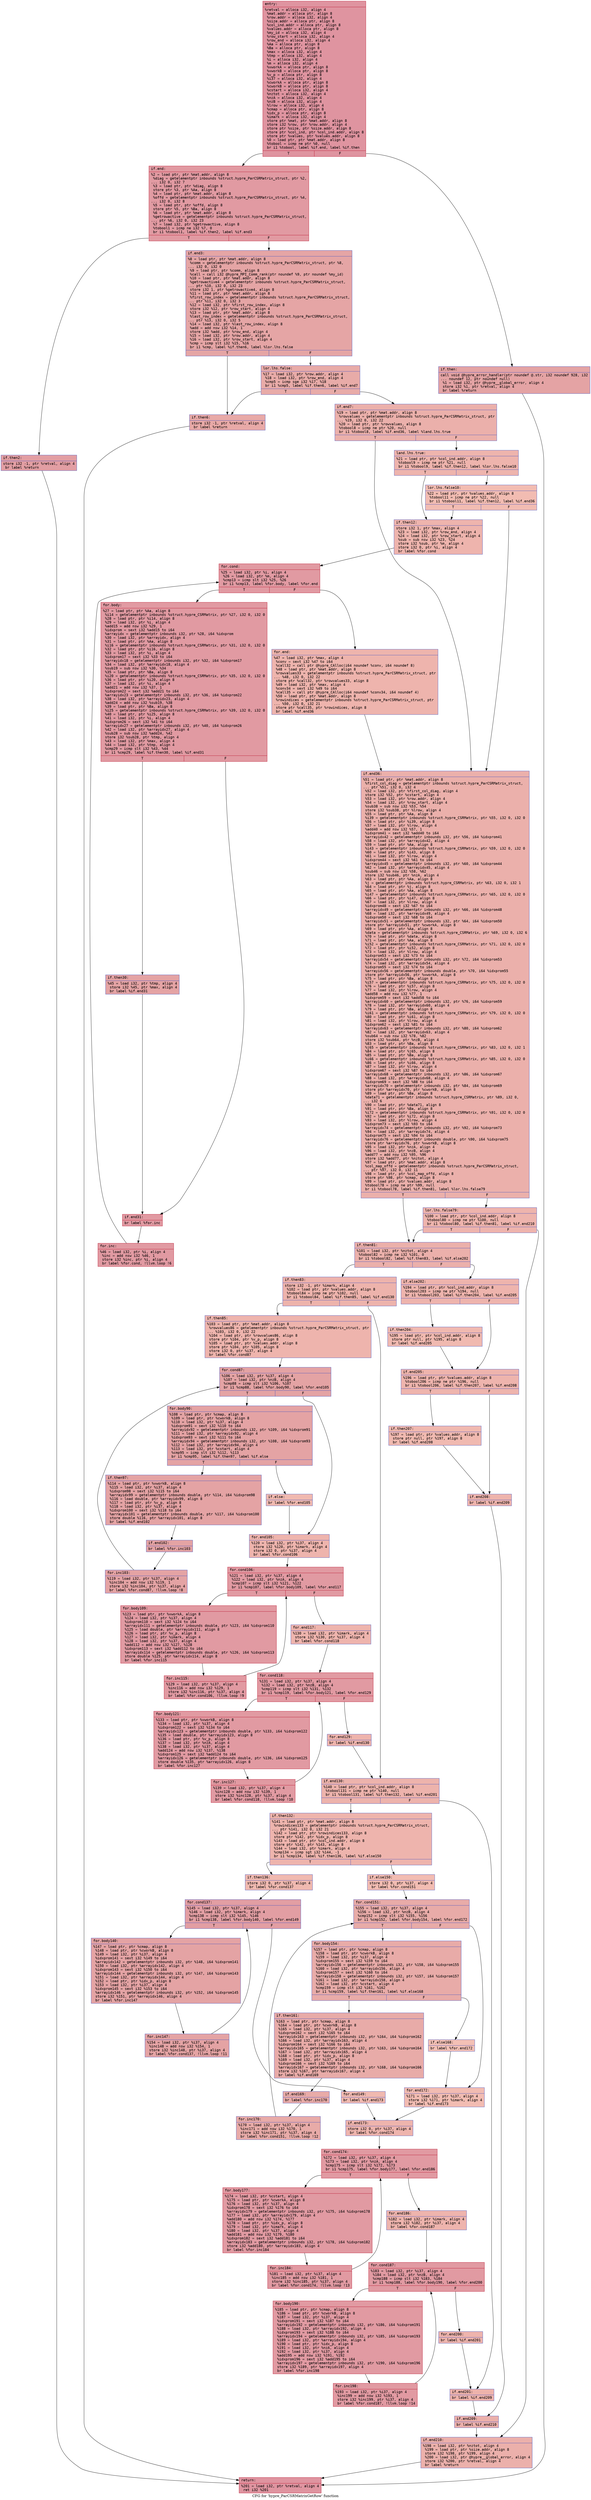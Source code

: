 digraph "CFG for 'hypre_ParCSRMatrixGetRow' function" {
	label="CFG for 'hypre_ParCSRMatrixGetRow' function";

	Node0x55b0c81743b0 [shape=record,color="#b70d28ff", style=filled, fillcolor="#b70d2870" fontname="Courier",label="{entry:\l|  %retval = alloca i32, align 4\l  %mat.addr = alloca ptr, align 8\l  %row.addr = alloca i32, align 4\l  %size.addr = alloca ptr, align 8\l  %col_ind.addr = alloca ptr, align 8\l  %values.addr = alloca ptr, align 8\l  %my_id = alloca i32, align 4\l  %row_start = alloca i32, align 4\l  %row_end = alloca i32, align 4\l  %Aa = alloca ptr, align 8\l  %Ba = alloca ptr, align 8\l  %max = alloca i32, align 4\l  %tmp = alloca i32, align 4\l  %i = alloca i32, align 4\l  %m = alloca i32, align 4\l  %vworkA = alloca ptr, align 8\l  %vworkB = alloca ptr, align 8\l  %v_p = alloca ptr, align 8\l  %i37 = alloca i32, align 4\l  %cworkA = alloca ptr, align 8\l  %cworkB = alloca ptr, align 8\l  %cstart = alloca i32, align 4\l  %nztot = alloca i32, align 4\l  %nzA = alloca i32, align 4\l  %nzB = alloca i32, align 4\l  %lrow = alloca i32, align 4\l  %cmap = alloca ptr, align 8\l  %idx_p = alloca ptr, align 8\l  %imark = alloca i32, align 4\l  store ptr %mat, ptr %mat.addr, align 8\l  store i32 %row, ptr %row.addr, align 4\l  store ptr %size, ptr %size.addr, align 8\l  store ptr %col_ind, ptr %col_ind.addr, align 8\l  store ptr %values, ptr %values.addr, align 8\l  %0 = load ptr, ptr %mat.addr, align 8\l  %tobool = icmp ne ptr %0, null\l  br i1 %tobool, label %if.end, label %if.then\l|{<s0>T|<s1>F}}"];
	Node0x55b0c81743b0:s0 -> Node0x55b0c8176110[tooltip="entry -> if.end\nProbability 62.50%" ];
	Node0x55b0c81743b0:s1 -> Node0x55b0c8176180[tooltip="entry -> if.then\nProbability 37.50%" ];
	Node0x55b0c8176180 [shape=record,color="#3d50c3ff", style=filled, fillcolor="#c32e3170" fontname="Courier",label="{if.then:\l|  call void @hypre_error_handler(ptr noundef @.str, i32 noundef 928, i32\l... noundef 12, ptr noundef null)\l  %1 = load i32, ptr @hypre__global_error, align 4\l  store i32 %1, ptr %retval, align 4\l  br label %return\l}"];
	Node0x55b0c8176180 -> Node0x55b0c81765e0[tooltip="if.then -> return\nProbability 100.00%" ];
	Node0x55b0c8176110 [shape=record,color="#b70d28ff", style=filled, fillcolor="#bb1b2c70" fontname="Courier",label="{if.end:\l|  %2 = load ptr, ptr %mat.addr, align 8\l  %diag = getelementptr inbounds %struct.hypre_ParCSRMatrix_struct, ptr %2,\l... i32 0, i32 7\l  %3 = load ptr, ptr %diag, align 8\l  store ptr %3, ptr %Aa, align 8\l  %4 = load ptr, ptr %mat.addr, align 8\l  %offd = getelementptr inbounds %struct.hypre_ParCSRMatrix_struct, ptr %4,\l... i32 0, i32 8\l  %5 = load ptr, ptr %offd, align 8\l  store ptr %5, ptr %Ba, align 8\l  %6 = load ptr, ptr %mat.addr, align 8\l  %getrowactive = getelementptr inbounds %struct.hypre_ParCSRMatrix_struct,\l... ptr %6, i32 0, i32 23\l  %7 = load i32, ptr %getrowactive, align 8\l  %tobool1 = icmp ne i32 %7, 0\l  br i1 %tobool1, label %if.then2, label %if.end3\l|{<s0>T|<s1>F}}"];
	Node0x55b0c8176110:s0 -> Node0x55b0c8176df0[tooltip="if.end -> if.then2\nProbability 62.50%" ];
	Node0x55b0c8176110:s1 -> Node0x55b0c8176e40[tooltip="if.end -> if.end3\nProbability 37.50%" ];
	Node0x55b0c8176df0 [shape=record,color="#3d50c3ff", style=filled, fillcolor="#be242e70" fontname="Courier",label="{if.then2:\l|  store i32 -1, ptr %retval, align 4\l  br label %return\l}"];
	Node0x55b0c8176df0 -> Node0x55b0c81765e0[tooltip="if.then2 -> return\nProbability 100.00%" ];
	Node0x55b0c8176e40 [shape=record,color="#3d50c3ff", style=filled, fillcolor="#c5333470" fontname="Courier",label="{if.end3:\l|  %8 = load ptr, ptr %mat.addr, align 8\l  %comm = getelementptr inbounds %struct.hypre_ParCSRMatrix_struct, ptr %8,\l... i32 0, i32 0\l  %9 = load ptr, ptr %comm, align 8\l  %call = call i32 @hypre_MPI_Comm_rank(ptr noundef %9, ptr noundef %my_id)\l  %10 = load ptr, ptr %mat.addr, align 8\l  %getrowactive4 = getelementptr inbounds %struct.hypre_ParCSRMatrix_struct,\l... ptr %10, i32 0, i32 23\l  store i32 1, ptr %getrowactive4, align 8\l  %11 = load ptr, ptr %mat.addr, align 8\l  %first_row_index = getelementptr inbounds %struct.hypre_ParCSRMatrix_struct,\l... ptr %11, i32 0, i32 3\l  %12 = load i32, ptr %first_row_index, align 8\l  store i32 %12, ptr %row_start, align 4\l  %13 = load ptr, ptr %mat.addr, align 8\l  %last_row_index = getelementptr inbounds %struct.hypre_ParCSRMatrix_struct,\l... ptr %13, i32 0, i32 5\l  %14 = load i32, ptr %last_row_index, align 8\l  %add = add nsw i32 %14, 1\l  store i32 %add, ptr %row_end, align 4\l  %15 = load i32, ptr %row.addr, align 4\l  %16 = load i32, ptr %row_start, align 4\l  %cmp = icmp slt i32 %15, %16\l  br i1 %cmp, label %if.then6, label %lor.lhs.false\l|{<s0>T|<s1>F}}"];
	Node0x55b0c8176e40:s0 -> Node0x55b0c8178020[tooltip="if.end3 -> if.then6\nProbability 50.00%" ];
	Node0x55b0c8176e40:s1 -> Node0x55b0c81780a0[tooltip="if.end3 -> lor.lhs.false\nProbability 50.00%" ];
	Node0x55b0c81780a0 [shape=record,color="#3d50c3ff", style=filled, fillcolor="#cc403a70" fontname="Courier",label="{lor.lhs.false:\l|  %17 = load i32, ptr %row.addr, align 4\l  %18 = load i32, ptr %row_end, align 4\l  %cmp5 = icmp sge i32 %17, %18\l  br i1 %cmp5, label %if.then6, label %if.end7\l|{<s0>T|<s1>F}}"];
	Node0x55b0c81780a0:s0 -> Node0x55b0c8178020[tooltip="lor.lhs.false -> if.then6\nProbability 50.00%" ];
	Node0x55b0c81780a0:s1 -> Node0x55b0c8178380[tooltip="lor.lhs.false -> if.end7\nProbability 50.00%" ];
	Node0x55b0c8178020 [shape=record,color="#3d50c3ff", style=filled, fillcolor="#ca3b3770" fontname="Courier",label="{if.then6:\l|  store i32 -1, ptr %retval, align 4\l  br label %return\l}"];
	Node0x55b0c8178020 -> Node0x55b0c81765e0[tooltip="if.then6 -> return\nProbability 100.00%" ];
	Node0x55b0c8178380 [shape=record,color="#3d50c3ff", style=filled, fillcolor="#d24b4070" fontname="Courier",label="{if.end7:\l|  %19 = load ptr, ptr %mat.addr, align 8\l  %rowvalues = getelementptr inbounds %struct.hypre_ParCSRMatrix_struct, ptr\l... %19, i32 0, i32 22\l  %20 = load ptr, ptr %rowvalues, align 8\l  %tobool8 = icmp ne ptr %20, null\l  br i1 %tobool8, label %if.end36, label %land.lhs.true\l|{<s0>T|<s1>F}}"];
	Node0x55b0c8178380:s0 -> Node0x55b0c8178850[tooltip="if.end7 -> if.end36\nProbability 62.50%" ];
	Node0x55b0c8178380:s1 -> Node0x55b0c81788d0[tooltip="if.end7 -> land.lhs.true\nProbability 37.50%" ];
	Node0x55b0c81788d0 [shape=record,color="#3d50c3ff", style=filled, fillcolor="#d8564670" fontname="Courier",label="{land.lhs.true:\l|  %21 = load ptr, ptr %col_ind.addr, align 8\l  %tobool9 = icmp ne ptr %21, null\l  br i1 %tobool9, label %if.then12, label %lor.lhs.false10\l|{<s0>T|<s1>F}}"];
	Node0x55b0c81788d0:s0 -> Node0x55b0c8178b30[tooltip="land.lhs.true -> if.then12\nProbability 62.50%" ];
	Node0x55b0c81788d0:s1 -> Node0x55b0c8178bb0[tooltip="land.lhs.true -> lor.lhs.false10\nProbability 37.50%" ];
	Node0x55b0c8178bb0 [shape=record,color="#3d50c3ff", style=filled, fillcolor="#e1675170" fontname="Courier",label="{lor.lhs.false10:\l|  %22 = load ptr, ptr %values.addr, align 8\l  %tobool11 = icmp ne ptr %22, null\l  br i1 %tobool11, label %if.then12, label %if.end36\l|{<s0>T|<s1>F}}"];
	Node0x55b0c8178bb0:s0 -> Node0x55b0c8178b30[tooltip="lor.lhs.false10 -> if.then12\nProbability 62.50%" ];
	Node0x55b0c8178bb0:s1 -> Node0x55b0c8178850[tooltip="lor.lhs.false10 -> if.end36\nProbability 37.50%" ];
	Node0x55b0c8178b30 [shape=record,color="#3d50c3ff", style=filled, fillcolor="#d8564670" fontname="Courier",label="{if.then12:\l|  store i32 1, ptr %max, align 4\l  %23 = load i32, ptr %row_end, align 4\l  %24 = load i32, ptr %row_start, align 4\l  %sub = sub nsw i32 %23, %24\l  store i32 %sub, ptr %m, align 4\l  store i32 0, ptr %i, align 4\l  br label %for.cond\l}"];
	Node0x55b0c8178b30 -> Node0x55b0c8179260[tooltip="if.then12 -> for.cond\nProbability 100.00%" ];
	Node0x55b0c8179260 [shape=record,color="#b70d28ff", style=filled, fillcolor="#bb1b2c70" fontname="Courier",label="{for.cond:\l|  %25 = load i32, ptr %i, align 4\l  %26 = load i32, ptr %m, align 4\l  %cmp13 = icmp slt i32 %25, %26\l  br i1 %cmp13, label %for.body, label %for.end\l|{<s0>T|<s1>F}}"];
	Node0x55b0c8179260:s0 -> Node0x55b0c8179500[tooltip="for.cond -> for.body\nProbability 96.88%" ];
	Node0x55b0c8179260:s1 -> Node0x55b0c8179580[tooltip="for.cond -> for.end\nProbability 3.12%" ];
	Node0x55b0c8179500 [shape=record,color="#b70d28ff", style=filled, fillcolor="#bb1b2c70" fontname="Courier",label="{for.body:\l|  %27 = load ptr, ptr %Aa, align 8\l  %i14 = getelementptr inbounds %struct.hypre_CSRMatrix, ptr %27, i32 0, i32 0\l  %28 = load ptr, ptr %i14, align 8\l  %29 = load i32, ptr %i, align 4\l  %add15 = add nsw i32 %29, 1\l  %idxprom = sext i32 %add15 to i64\l  %arrayidx = getelementptr inbounds i32, ptr %28, i64 %idxprom\l  %30 = load i32, ptr %arrayidx, align 4\l  %31 = load ptr, ptr %Aa, align 8\l  %i16 = getelementptr inbounds %struct.hypre_CSRMatrix, ptr %31, i32 0, i32 0\l  %32 = load ptr, ptr %i16, align 8\l  %33 = load i32, ptr %i, align 4\l  %idxprom17 = sext i32 %33 to i64\l  %arrayidx18 = getelementptr inbounds i32, ptr %32, i64 %idxprom17\l  %34 = load i32, ptr %arrayidx18, align 4\l  %sub19 = sub nsw i32 %30, %34\l  %35 = load ptr, ptr %Ba, align 8\l  %i20 = getelementptr inbounds %struct.hypre_CSRMatrix, ptr %35, i32 0, i32 0\l  %36 = load ptr, ptr %i20, align 8\l  %37 = load i32, ptr %i, align 4\l  %add21 = add nsw i32 %37, 1\l  %idxprom22 = sext i32 %add21 to i64\l  %arrayidx23 = getelementptr inbounds i32, ptr %36, i64 %idxprom22\l  %38 = load i32, ptr %arrayidx23, align 4\l  %add24 = add nsw i32 %sub19, %38\l  %39 = load ptr, ptr %Ba, align 8\l  %i25 = getelementptr inbounds %struct.hypre_CSRMatrix, ptr %39, i32 0, i32 0\l  %40 = load ptr, ptr %i25, align 8\l  %41 = load i32, ptr %i, align 4\l  %idxprom26 = sext i32 %41 to i64\l  %arrayidx27 = getelementptr inbounds i32, ptr %40, i64 %idxprom26\l  %42 = load i32, ptr %arrayidx27, align 4\l  %sub28 = sub nsw i32 %add24, %42\l  store i32 %sub28, ptr %tmp, align 4\l  %43 = load i32, ptr %max, align 4\l  %44 = load i32, ptr %tmp, align 4\l  %cmp29 = icmp slt i32 %43, %44\l  br i1 %cmp29, label %if.then30, label %if.end31\l|{<s0>T|<s1>F}}"];
	Node0x55b0c8179500:s0 -> Node0x55b0c817ad90[tooltip="for.body -> if.then30\nProbability 50.00%" ];
	Node0x55b0c8179500:s1 -> Node0x55b0c817ae10[tooltip="for.body -> if.end31\nProbability 50.00%" ];
	Node0x55b0c817ad90 [shape=record,color="#3d50c3ff", style=filled, fillcolor="#c32e3170" fontname="Courier",label="{if.then30:\l|  %45 = load i32, ptr %tmp, align 4\l  store i32 %45, ptr %max, align 4\l  br label %if.end31\l}"];
	Node0x55b0c817ad90 -> Node0x55b0c817ae10[tooltip="if.then30 -> if.end31\nProbability 100.00%" ];
	Node0x55b0c817ae10 [shape=record,color="#b70d28ff", style=filled, fillcolor="#bb1b2c70" fontname="Courier",label="{if.end31:\l|  br label %for.inc\l}"];
	Node0x55b0c817ae10 -> Node0x55b0c817b0d0[tooltip="if.end31 -> for.inc\nProbability 100.00%" ];
	Node0x55b0c817b0d0 [shape=record,color="#b70d28ff", style=filled, fillcolor="#bb1b2c70" fontname="Courier",label="{for.inc:\l|  %46 = load i32, ptr %i, align 4\l  %inc = add nsw i32 %46, 1\l  store i32 %inc, ptr %i, align 4\l  br label %for.cond, !llvm.loop !6\l}"];
	Node0x55b0c817b0d0 -> Node0x55b0c8179260[tooltip="for.inc -> for.cond\nProbability 100.00%" ];
	Node0x55b0c8179580 [shape=record,color="#3d50c3ff", style=filled, fillcolor="#d8564670" fontname="Courier",label="{for.end:\l|  %47 = load i32, ptr %max, align 4\l  %conv = sext i32 %47 to i64\l  %call32 = call ptr @hypre_CAlloc(i64 noundef %conv, i64 noundef 8)\l  %48 = load ptr, ptr %mat.addr, align 8\l  %rowvalues33 = getelementptr inbounds %struct.hypre_ParCSRMatrix_struct, ptr\l... %48, i32 0, i32 22\l  store ptr %call32, ptr %rowvalues33, align 8\l  %49 = load i32, ptr %max, align 4\l  %conv34 = sext i32 %49 to i64\l  %call35 = call ptr @hypre_CAlloc(i64 noundef %conv34, i64 noundef 4)\l  %50 = load ptr, ptr %mat.addr, align 8\l  %rowindices = getelementptr inbounds %struct.hypre_ParCSRMatrix_struct, ptr\l... %50, i32 0, i32 21\l  store ptr %call35, ptr %rowindices, align 8\l  br label %if.end36\l}"];
	Node0x55b0c8179580 -> Node0x55b0c8178850[tooltip="for.end -> if.end36\nProbability 100.00%" ];
	Node0x55b0c8178850 [shape=record,color="#3d50c3ff", style=filled, fillcolor="#d24b4070" fontname="Courier",label="{if.end36:\l|  %51 = load ptr, ptr %mat.addr, align 8\l  %first_col_diag = getelementptr inbounds %struct.hypre_ParCSRMatrix_struct,\l... ptr %51, i32 0, i32 4\l  %52 = load i32, ptr %first_col_diag, align 4\l  store i32 %52, ptr %cstart, align 4\l  %53 = load i32, ptr %row.addr, align 4\l  %54 = load i32, ptr %row_start, align 4\l  %sub38 = sub nsw i32 %53, %54\l  store i32 %sub38, ptr %lrow, align 4\l  %55 = load ptr, ptr %Aa, align 8\l  %i39 = getelementptr inbounds %struct.hypre_CSRMatrix, ptr %55, i32 0, i32 0\l  %56 = load ptr, ptr %i39, align 8\l  %57 = load i32, ptr %lrow, align 4\l  %add40 = add nsw i32 %57, 1\l  %idxprom41 = sext i32 %add40 to i64\l  %arrayidx42 = getelementptr inbounds i32, ptr %56, i64 %idxprom41\l  %58 = load i32, ptr %arrayidx42, align 4\l  %59 = load ptr, ptr %Aa, align 8\l  %i43 = getelementptr inbounds %struct.hypre_CSRMatrix, ptr %59, i32 0, i32 0\l  %60 = load ptr, ptr %i43, align 8\l  %61 = load i32, ptr %lrow, align 4\l  %idxprom44 = sext i32 %61 to i64\l  %arrayidx45 = getelementptr inbounds i32, ptr %60, i64 %idxprom44\l  %62 = load i32, ptr %arrayidx45, align 4\l  %sub46 = sub nsw i32 %58, %62\l  store i32 %sub46, ptr %nzA, align 4\l  %63 = load ptr, ptr %Aa, align 8\l  %j = getelementptr inbounds %struct.hypre_CSRMatrix, ptr %63, i32 0, i32 1\l  %64 = load ptr, ptr %j, align 8\l  %65 = load ptr, ptr %Aa, align 8\l  %i47 = getelementptr inbounds %struct.hypre_CSRMatrix, ptr %65, i32 0, i32 0\l  %66 = load ptr, ptr %i47, align 8\l  %67 = load i32, ptr %lrow, align 4\l  %idxprom48 = sext i32 %67 to i64\l  %arrayidx49 = getelementptr inbounds i32, ptr %66, i64 %idxprom48\l  %68 = load i32, ptr %arrayidx49, align 4\l  %idxprom50 = sext i32 %68 to i64\l  %arrayidx51 = getelementptr inbounds i32, ptr %64, i64 %idxprom50\l  store ptr %arrayidx51, ptr %cworkA, align 8\l  %69 = load ptr, ptr %Aa, align 8\l  %data = getelementptr inbounds %struct.hypre_CSRMatrix, ptr %69, i32 0, i32 6\l  %70 = load ptr, ptr %data, align 8\l  %71 = load ptr, ptr %Aa, align 8\l  %i52 = getelementptr inbounds %struct.hypre_CSRMatrix, ptr %71, i32 0, i32 0\l  %72 = load ptr, ptr %i52, align 8\l  %73 = load i32, ptr %lrow, align 4\l  %idxprom53 = sext i32 %73 to i64\l  %arrayidx54 = getelementptr inbounds i32, ptr %72, i64 %idxprom53\l  %74 = load i32, ptr %arrayidx54, align 4\l  %idxprom55 = sext i32 %74 to i64\l  %arrayidx56 = getelementptr inbounds double, ptr %70, i64 %idxprom55\l  store ptr %arrayidx56, ptr %vworkA, align 8\l  %75 = load ptr, ptr %Ba, align 8\l  %i57 = getelementptr inbounds %struct.hypre_CSRMatrix, ptr %75, i32 0, i32 0\l  %76 = load ptr, ptr %i57, align 8\l  %77 = load i32, ptr %lrow, align 4\l  %add58 = add nsw i32 %77, 1\l  %idxprom59 = sext i32 %add58 to i64\l  %arrayidx60 = getelementptr inbounds i32, ptr %76, i64 %idxprom59\l  %78 = load i32, ptr %arrayidx60, align 4\l  %79 = load ptr, ptr %Ba, align 8\l  %i61 = getelementptr inbounds %struct.hypre_CSRMatrix, ptr %79, i32 0, i32 0\l  %80 = load ptr, ptr %i61, align 8\l  %81 = load i32, ptr %lrow, align 4\l  %idxprom62 = sext i32 %81 to i64\l  %arrayidx63 = getelementptr inbounds i32, ptr %80, i64 %idxprom62\l  %82 = load i32, ptr %arrayidx63, align 4\l  %sub64 = sub nsw i32 %78, %82\l  store i32 %sub64, ptr %nzB, align 4\l  %83 = load ptr, ptr %Ba, align 8\l  %j65 = getelementptr inbounds %struct.hypre_CSRMatrix, ptr %83, i32 0, i32 1\l  %84 = load ptr, ptr %j65, align 8\l  %85 = load ptr, ptr %Ba, align 8\l  %i66 = getelementptr inbounds %struct.hypre_CSRMatrix, ptr %85, i32 0, i32 0\l  %86 = load ptr, ptr %i66, align 8\l  %87 = load i32, ptr %lrow, align 4\l  %idxprom67 = sext i32 %87 to i64\l  %arrayidx68 = getelementptr inbounds i32, ptr %86, i64 %idxprom67\l  %88 = load i32, ptr %arrayidx68, align 4\l  %idxprom69 = sext i32 %88 to i64\l  %arrayidx70 = getelementptr inbounds i32, ptr %84, i64 %idxprom69\l  store ptr %arrayidx70, ptr %cworkB, align 8\l  %89 = load ptr, ptr %Ba, align 8\l  %data71 = getelementptr inbounds %struct.hypre_CSRMatrix, ptr %89, i32 0,\l... i32 6\l  %90 = load ptr, ptr %data71, align 8\l  %91 = load ptr, ptr %Ba, align 8\l  %i72 = getelementptr inbounds %struct.hypre_CSRMatrix, ptr %91, i32 0, i32 0\l  %92 = load ptr, ptr %i72, align 8\l  %93 = load i32, ptr %lrow, align 4\l  %idxprom73 = sext i32 %93 to i64\l  %arrayidx74 = getelementptr inbounds i32, ptr %92, i64 %idxprom73\l  %94 = load i32, ptr %arrayidx74, align 4\l  %idxprom75 = sext i32 %94 to i64\l  %arrayidx76 = getelementptr inbounds double, ptr %90, i64 %idxprom75\l  store ptr %arrayidx76, ptr %vworkB, align 8\l  %95 = load i32, ptr %nzA, align 4\l  %96 = load i32, ptr %nzB, align 4\l  %add77 = add nsw i32 %95, %96\l  store i32 %add77, ptr %nztot, align 4\l  %97 = load ptr, ptr %mat.addr, align 8\l  %col_map_offd = getelementptr inbounds %struct.hypre_ParCSRMatrix_struct,\l... ptr %97, i32 0, i32 11\l  %98 = load ptr, ptr %col_map_offd, align 8\l  store ptr %98, ptr %cmap, align 8\l  %99 = load ptr, ptr %values.addr, align 8\l  %tobool78 = icmp ne ptr %99, null\l  br i1 %tobool78, label %if.then81, label %lor.lhs.false79\l|{<s0>T|<s1>F}}"];
	Node0x55b0c8178850:s0 -> Node0x55b0c817bb60[tooltip="if.end36 -> if.then81\nProbability 62.50%" ];
	Node0x55b0c8178850:s1 -> Node0x55b0c817bbe0[tooltip="if.end36 -> lor.lhs.false79\nProbability 37.50%" ];
	Node0x55b0c817bbe0 [shape=record,color="#3d50c3ff", style=filled, fillcolor="#d8564670" fontname="Courier",label="{lor.lhs.false79:\l|  %100 = load ptr, ptr %col_ind.addr, align 8\l  %tobool80 = icmp ne ptr %100, null\l  br i1 %tobool80, label %if.then81, label %if.end210\l|{<s0>T|<s1>F}}"];
	Node0x55b0c817bbe0:s0 -> Node0x55b0c817bb60[tooltip="lor.lhs.false79 -> if.then81\nProbability 62.50%" ];
	Node0x55b0c817bbe0:s1 -> Node0x55b0c81818e0[tooltip="lor.lhs.false79 -> if.end210\nProbability 37.50%" ];
	Node0x55b0c817bb60 [shape=record,color="#3d50c3ff", style=filled, fillcolor="#d24b4070" fontname="Courier",label="{if.then81:\l|  %101 = load i32, ptr %nztot, align 4\l  %tobool82 = icmp ne i32 %101, 0\l  br i1 %tobool82, label %if.then83, label %if.else202\l|{<s0>T|<s1>F}}"];
	Node0x55b0c817bb60:s0 -> Node0x55b0c8181b50[tooltip="if.then81 -> if.then83\nProbability 62.50%" ];
	Node0x55b0c817bb60:s1 -> Node0x55b0c8181bd0[tooltip="if.then81 -> if.else202\nProbability 37.50%" ];
	Node0x55b0c8181b50 [shape=record,color="#3d50c3ff", style=filled, fillcolor="#d6524470" fontname="Courier",label="{if.then83:\l|  store i32 -1, ptr %imark, align 4\l  %102 = load ptr, ptr %values.addr, align 8\l  %tobool84 = icmp ne ptr %102, null\l  br i1 %tobool84, label %if.then85, label %if.end130\l|{<s0>T|<s1>F}}"];
	Node0x55b0c8181b50:s0 -> Node0x55b0c8181ee0[tooltip="if.then83 -> if.then85\nProbability 62.50%" ];
	Node0x55b0c8181b50:s1 -> Node0x55b0c8181f60[tooltip="if.then83 -> if.end130\nProbability 37.50%" ];
	Node0x55b0c8181ee0 [shape=record,color="#3d50c3ff", style=filled, fillcolor="#d8564670" fontname="Courier",label="{if.then85:\l|  %103 = load ptr, ptr %mat.addr, align 8\l  %rowvalues86 = getelementptr inbounds %struct.hypre_ParCSRMatrix_struct, ptr\l... %103, i32 0, i32 22\l  %104 = load ptr, ptr %rowvalues86, align 8\l  store ptr %104, ptr %v_p, align 8\l  %105 = load ptr, ptr %values.addr, align 8\l  store ptr %104, ptr %105, align 8\l  store i32 0, ptr %i37, align 4\l  br label %for.cond87\l}"];
	Node0x55b0c8181ee0 -> Node0x55b0c81824e0[tooltip="if.then85 -> for.cond87\nProbability 100.00%" ];
	Node0x55b0c81824e0 [shape=record,color="#3d50c3ff", style=filled, fillcolor="#c32e3170" fontname="Courier",label="{for.cond87:\l|  %106 = load i32, ptr %i37, align 4\l  %107 = load i32, ptr %nzB, align 4\l  %cmp88 = icmp slt i32 %106, %107\l  br i1 %cmp88, label %for.body90, label %for.end105\l|{<s0>T|<s1>F}}"];
	Node0x55b0c81824e0:s0 -> Node0x55b0c8182780[tooltip="for.cond87 -> for.body90\nProbability 96.88%" ];
	Node0x55b0c81824e0:s1 -> Node0x55b0c8182800[tooltip="for.cond87 -> for.end105\nProbability 3.12%" ];
	Node0x55b0c8182780 [shape=record,color="#3d50c3ff", style=filled, fillcolor="#c32e3170" fontname="Courier",label="{for.body90:\l|  %108 = load ptr, ptr %cmap, align 8\l  %109 = load ptr, ptr %cworkB, align 8\l  %110 = load i32, ptr %i37, align 4\l  %idxprom91 = sext i32 %110 to i64\l  %arrayidx92 = getelementptr inbounds i32, ptr %109, i64 %idxprom91\l  %111 = load i32, ptr %arrayidx92, align 4\l  %idxprom93 = sext i32 %111 to i64\l  %arrayidx94 = getelementptr inbounds i32, ptr %108, i64 %idxprom93\l  %112 = load i32, ptr %arrayidx94, align 4\l  %113 = load i32, ptr %cstart, align 4\l  %cmp95 = icmp slt i32 %112, %113\l  br i1 %cmp95, label %if.then97, label %if.else\l|{<s0>T|<s1>F}}"];
	Node0x55b0c8182780:s0 -> Node0x55b0c8182fc0[tooltip="for.body90 -> if.then97\nProbability 96.88%" ];
	Node0x55b0c8182780:s1 -> Node0x55b0c8183040[tooltip="for.body90 -> if.else\nProbability 3.12%" ];
	Node0x55b0c8182fc0 [shape=record,color="#3d50c3ff", style=filled, fillcolor="#c32e3170" fontname="Courier",label="{if.then97:\l|  %114 = load ptr, ptr %vworkB, align 8\l  %115 = load i32, ptr %i37, align 4\l  %idxprom98 = sext i32 %115 to i64\l  %arrayidx99 = getelementptr inbounds double, ptr %114, i64 %idxprom98\l  %116 = load double, ptr %arrayidx99, align 8\l  %117 = load ptr, ptr %v_p, align 8\l  %118 = load i32, ptr %i37, align 4\l  %idxprom100 = sext i32 %118 to i64\l  %arrayidx101 = getelementptr inbounds double, ptr %117, i64 %idxprom100\l  store double %116, ptr %arrayidx101, align 8\l  br label %if.end102\l}"];
	Node0x55b0c8182fc0 -> Node0x55b0c8183760[tooltip="if.then97 -> if.end102\nProbability 100.00%" ];
	Node0x55b0c8183040 [shape=record,color="#3d50c3ff", style=filled, fillcolor="#de614d70" fontname="Courier",label="{if.else:\l|  br label %for.end105\l}"];
	Node0x55b0c8183040 -> Node0x55b0c8182800[tooltip="if.else -> for.end105\nProbability 100.00%" ];
	Node0x55b0c8183760 [shape=record,color="#3d50c3ff", style=filled, fillcolor="#c32e3170" fontname="Courier",label="{if.end102:\l|  br label %for.inc103\l}"];
	Node0x55b0c8183760 -> Node0x55b0c81838c0[tooltip="if.end102 -> for.inc103\nProbability 100.00%" ];
	Node0x55b0c81838c0 [shape=record,color="#3d50c3ff", style=filled, fillcolor="#c32e3170" fontname="Courier",label="{for.inc103:\l|  %119 = load i32, ptr %i37, align 4\l  %inc104 = add nsw i32 %119, 1\l  store i32 %inc104, ptr %i37, align 4\l  br label %for.cond87, !llvm.loop !8\l}"];
	Node0x55b0c81838c0 -> Node0x55b0c81824e0[tooltip="for.inc103 -> for.cond87\nProbability 100.00%" ];
	Node0x55b0c8182800 [shape=record,color="#3d50c3ff", style=filled, fillcolor="#d8564670" fontname="Courier",label="{for.end105:\l|  %120 = load i32, ptr %i37, align 4\l  store i32 %120, ptr %imark, align 4\l  store i32 0, ptr %i37, align 4\l  br label %for.cond106\l}"];
	Node0x55b0c8182800 -> Node0x55b0c8183f00[tooltip="for.end105 -> for.cond106\nProbability 100.00%" ];
	Node0x55b0c8183f00 [shape=record,color="#b70d28ff", style=filled, fillcolor="#bb1b2c70" fontname="Courier",label="{for.cond106:\l|  %121 = load i32, ptr %i37, align 4\l  %122 = load i32, ptr %nzA, align 4\l  %cmp107 = icmp slt i32 %121, %122\l  br i1 %cmp107, label %for.body109, label %for.end117\l|{<s0>T|<s1>F}}"];
	Node0x55b0c8183f00:s0 -> Node0x55b0c81841a0[tooltip="for.cond106 -> for.body109\nProbability 96.88%" ];
	Node0x55b0c8183f00:s1 -> Node0x55b0c8184220[tooltip="for.cond106 -> for.end117\nProbability 3.12%" ];
	Node0x55b0c81841a0 [shape=record,color="#b70d28ff", style=filled, fillcolor="#bb1b2c70" fontname="Courier",label="{for.body109:\l|  %123 = load ptr, ptr %vworkA, align 8\l  %124 = load i32, ptr %i37, align 4\l  %idxprom110 = sext i32 %124 to i64\l  %arrayidx111 = getelementptr inbounds double, ptr %123, i64 %idxprom110\l  %125 = load double, ptr %arrayidx111, align 8\l  %126 = load ptr, ptr %v_p, align 8\l  %127 = load i32, ptr %imark, align 4\l  %128 = load i32, ptr %i37, align 4\l  %add112 = add nsw i32 %127, %128\l  %idxprom113 = sext i32 %add112 to i64\l  %arrayidx114 = getelementptr inbounds double, ptr %126, i64 %idxprom113\l  store double %125, ptr %arrayidx114, align 8\l  br label %for.inc115\l}"];
	Node0x55b0c81841a0 -> Node0x55b0c8184a80[tooltip="for.body109 -> for.inc115\nProbability 100.00%" ];
	Node0x55b0c8184a80 [shape=record,color="#b70d28ff", style=filled, fillcolor="#bb1b2c70" fontname="Courier",label="{for.inc115:\l|  %129 = load i32, ptr %i37, align 4\l  %inc116 = add nsw i32 %129, 1\l  store i32 %inc116, ptr %i37, align 4\l  br label %for.cond106, !llvm.loop !9\l}"];
	Node0x55b0c8184a80 -> Node0x55b0c8183f00[tooltip="for.inc115 -> for.cond106\nProbability 100.00%" ];
	Node0x55b0c8184220 [shape=record,color="#3d50c3ff", style=filled, fillcolor="#d8564670" fontname="Courier",label="{for.end117:\l|  %130 = load i32, ptr %imark, align 4\l  store i32 %130, ptr %i37, align 4\l  br label %for.cond118\l}"];
	Node0x55b0c8184220 -> Node0x55b0c8185020[tooltip="for.end117 -> for.cond118\nProbability 100.00%" ];
	Node0x55b0c8185020 [shape=record,color="#b70d28ff", style=filled, fillcolor="#bb1b2c70" fontname="Courier",label="{for.cond118:\l|  %131 = load i32, ptr %i37, align 4\l  %132 = load i32, ptr %nzB, align 4\l  %cmp119 = icmp slt i32 %131, %132\l  br i1 %cmp119, label %for.body121, label %for.end129\l|{<s0>T|<s1>F}}"];
	Node0x55b0c8185020:s0 -> Node0x55b0c81852c0[tooltip="for.cond118 -> for.body121\nProbability 96.88%" ];
	Node0x55b0c8185020:s1 -> Node0x55b0c8185340[tooltip="for.cond118 -> for.end129\nProbability 3.12%" ];
	Node0x55b0c81852c0 [shape=record,color="#b70d28ff", style=filled, fillcolor="#bb1b2c70" fontname="Courier",label="{for.body121:\l|  %133 = load ptr, ptr %vworkB, align 8\l  %134 = load i32, ptr %i37, align 4\l  %idxprom122 = sext i32 %134 to i64\l  %arrayidx123 = getelementptr inbounds double, ptr %133, i64 %idxprom122\l  %135 = load double, ptr %arrayidx123, align 8\l  %136 = load ptr, ptr %v_p, align 8\l  %137 = load i32, ptr %nzA, align 4\l  %138 = load i32, ptr %i37, align 4\l  %add124 = add nsw i32 %137, %138\l  %idxprom125 = sext i32 %add124 to i64\l  %arrayidx126 = getelementptr inbounds double, ptr %136, i64 %idxprom125\l  store double %135, ptr %arrayidx126, align 8\l  br label %for.inc127\l}"];
	Node0x55b0c81852c0 -> Node0x55b0c8185ba0[tooltip="for.body121 -> for.inc127\nProbability 100.00%" ];
	Node0x55b0c8185ba0 [shape=record,color="#b70d28ff", style=filled, fillcolor="#bb1b2c70" fontname="Courier",label="{for.inc127:\l|  %139 = load i32, ptr %i37, align 4\l  %inc128 = add nsw i32 %139, 1\l  store i32 %inc128, ptr %i37, align 4\l  br label %for.cond118, !llvm.loop !10\l}"];
	Node0x55b0c8185ba0 -> Node0x55b0c8185020[tooltip="for.inc127 -> for.cond118\nProbability 100.00%" ];
	Node0x55b0c8185340 [shape=record,color="#3d50c3ff", style=filled, fillcolor="#d8564670" fontname="Courier",label="{for.end129:\l|  br label %if.end130\l}"];
	Node0x55b0c8185340 -> Node0x55b0c8181f60[tooltip="for.end129 -> if.end130\nProbability 100.00%" ];
	Node0x55b0c8181f60 [shape=record,color="#3d50c3ff", style=filled, fillcolor="#d6524470" fontname="Courier",label="{if.end130:\l|  %140 = load ptr, ptr %col_ind.addr, align 8\l  %tobool131 = icmp ne ptr %140, null\l  br i1 %tobool131, label %if.then132, label %if.end201\l|{<s0>T|<s1>F}}"];
	Node0x55b0c8181f60:s0 -> Node0x55b0c817c9b0[tooltip="if.end130 -> if.then132\nProbability 62.50%" ];
	Node0x55b0c8181f60:s1 -> Node0x55b0c817ca30[tooltip="if.end130 -> if.end201\nProbability 37.50%" ];
	Node0x55b0c817c9b0 [shape=record,color="#3d50c3ff", style=filled, fillcolor="#d8564670" fontname="Courier",label="{if.then132:\l|  %141 = load ptr, ptr %mat.addr, align 8\l  %rowindices133 = getelementptr inbounds %struct.hypre_ParCSRMatrix_struct,\l... ptr %141, i32 0, i32 21\l  %142 = load ptr, ptr %rowindices133, align 8\l  store ptr %142, ptr %idx_p, align 8\l  %143 = load ptr, ptr %col_ind.addr, align 8\l  store ptr %142, ptr %143, align 8\l  %144 = load i32, ptr %imark, align 4\l  %cmp134 = icmp sgt i32 %144, -1\l  br i1 %cmp134, label %if.then136, label %if.else150\l|{<s0>T|<s1>F}}"];
	Node0x55b0c817c9b0:s0 -> Node0x55b0c817d040[tooltip="if.then132 -> if.then136\nProbability 62.50%" ];
	Node0x55b0c817c9b0:s1 -> Node0x55b0c817d0c0[tooltip="if.then132 -> if.else150\nProbability 37.50%" ];
	Node0x55b0c817d040 [shape=record,color="#3d50c3ff", style=filled, fillcolor="#de614d70" fontname="Courier",label="{if.then136:\l|  store i32 0, ptr %i37, align 4\l  br label %for.cond137\l}"];
	Node0x55b0c817d040 -> Node0x55b0c817d140[tooltip="if.then136 -> for.cond137\nProbability 100.00%" ];
	Node0x55b0c817d140 [shape=record,color="#3d50c3ff", style=filled, fillcolor="#be242e70" fontname="Courier",label="{for.cond137:\l|  %145 = load i32, ptr %i37, align 4\l  %146 = load i32, ptr %imark, align 4\l  %cmp138 = icmp slt i32 %145, %146\l  br i1 %cmp138, label %for.body140, label %for.end149\l|{<s0>T|<s1>F}}"];
	Node0x55b0c817d140:s0 -> Node0x55b0c8187950[tooltip="for.cond137 -> for.body140\nProbability 96.88%" ];
	Node0x55b0c817d140:s1 -> Node0x55b0c81879d0[tooltip="for.cond137 -> for.end149\nProbability 3.12%" ];
	Node0x55b0c8187950 [shape=record,color="#3d50c3ff", style=filled, fillcolor="#c32e3170" fontname="Courier",label="{for.body140:\l|  %147 = load ptr, ptr %cmap, align 8\l  %148 = load ptr, ptr %cworkB, align 8\l  %149 = load i32, ptr %i37, align 4\l  %idxprom141 = sext i32 %149 to i64\l  %arrayidx142 = getelementptr inbounds i32, ptr %148, i64 %idxprom141\l  %150 = load i32, ptr %arrayidx142, align 4\l  %idxprom143 = sext i32 %150 to i64\l  %arrayidx144 = getelementptr inbounds i32, ptr %147, i64 %idxprom143\l  %151 = load i32, ptr %arrayidx144, align 4\l  %152 = load ptr, ptr %idx_p, align 8\l  %153 = load i32, ptr %i37, align 4\l  %idxprom145 = sext i32 %153 to i64\l  %arrayidx146 = getelementptr inbounds i32, ptr %152, i64 %idxprom145\l  store i32 %151, ptr %arrayidx146, align 4\l  br label %for.inc147\l}"];
	Node0x55b0c8187950 -> Node0x55b0c8188370[tooltip="for.body140 -> for.inc147\nProbability 100.00%" ];
	Node0x55b0c8188370 [shape=record,color="#3d50c3ff", style=filled, fillcolor="#c32e3170" fontname="Courier",label="{for.inc147:\l|  %154 = load i32, ptr %i37, align 4\l  %inc148 = add nsw i32 %154, 1\l  store i32 %inc148, ptr %i37, align 4\l  br label %for.cond137, !llvm.loop !11\l}"];
	Node0x55b0c8188370 -> Node0x55b0c817d140[tooltip="for.inc147 -> for.cond137\nProbability 100.00%" ];
	Node0x55b0c81879d0 [shape=record,color="#3d50c3ff", style=filled, fillcolor="#de614d70" fontname="Courier",label="{for.end149:\l|  br label %if.end173\l}"];
	Node0x55b0c81879d0 -> Node0x55b0c81887f0[tooltip="for.end149 -> if.end173\nProbability 100.00%" ];
	Node0x55b0c817d0c0 [shape=record,color="#3d50c3ff", style=filled, fillcolor="#e1675170" fontname="Courier",label="{if.else150:\l|  store i32 0, ptr %i37, align 4\l  br label %for.cond151\l}"];
	Node0x55b0c817d0c0 -> Node0x55b0c8188980[tooltip="if.else150 -> for.cond151\nProbability 100.00%" ];
	Node0x55b0c8188980 [shape=record,color="#3d50c3ff", style=filled, fillcolor="#cc403a70" fontname="Courier",label="{for.cond151:\l|  %155 = load i32, ptr %i37, align 4\l  %156 = load i32, ptr %nzB, align 4\l  %cmp152 = icmp slt i32 %155, %156\l  br i1 %cmp152, label %for.body154, label %for.end172\l|{<s0>T|<s1>F}}"];
	Node0x55b0c8188980:s0 -> Node0x55b0c8188c20[tooltip="for.cond151 -> for.body154\nProbability 96.88%" ];
	Node0x55b0c8188980:s1 -> Node0x55b0c8188ca0[tooltip="for.cond151 -> for.end172\nProbability 3.12%" ];
	Node0x55b0c8188c20 [shape=record,color="#3d50c3ff", style=filled, fillcolor="#cc403a70" fontname="Courier",label="{for.body154:\l|  %157 = load ptr, ptr %cmap, align 8\l  %158 = load ptr, ptr %cworkB, align 8\l  %159 = load i32, ptr %i37, align 4\l  %idxprom155 = sext i32 %159 to i64\l  %arrayidx156 = getelementptr inbounds i32, ptr %158, i64 %idxprom155\l  %160 = load i32, ptr %arrayidx156, align 4\l  %idxprom157 = sext i32 %160 to i64\l  %arrayidx158 = getelementptr inbounds i32, ptr %157, i64 %idxprom157\l  %161 = load i32, ptr %arrayidx158, align 4\l  %162 = load i32, ptr %cstart, align 4\l  %cmp159 = icmp slt i32 %161, %162\l  br i1 %cmp159, label %if.then161, label %if.else168\l|{<s0>T|<s1>F}}"];
	Node0x55b0c8188c20:s0 -> Node0x55b0c8189460[tooltip="for.body154 -> if.then161\nProbability 96.88%" ];
	Node0x55b0c8188c20:s1 -> Node0x55b0c81894e0[tooltip="for.body154 -> if.else168\nProbability 3.12%" ];
	Node0x55b0c8189460 [shape=record,color="#3d50c3ff", style=filled, fillcolor="#cc403a70" fontname="Courier",label="{if.then161:\l|  %163 = load ptr, ptr %cmap, align 8\l  %164 = load ptr, ptr %cworkB, align 8\l  %165 = load i32, ptr %i37, align 4\l  %idxprom162 = sext i32 %165 to i64\l  %arrayidx163 = getelementptr inbounds i32, ptr %164, i64 %idxprom162\l  %166 = load i32, ptr %arrayidx163, align 4\l  %idxprom164 = sext i32 %166 to i64\l  %arrayidx165 = getelementptr inbounds i32, ptr %163, i64 %idxprom164\l  %167 = load i32, ptr %arrayidx165, align 4\l  %168 = load ptr, ptr %idx_p, align 8\l  %169 = load i32, ptr %i37, align 4\l  %idxprom166 = sext i32 %169 to i64\l  %arrayidx167 = getelementptr inbounds i32, ptr %168, i64 %idxprom166\l  store i32 %167, ptr %arrayidx167, align 4\l  br label %if.end169\l}"];
	Node0x55b0c8189460 -> Node0x55b0c8189ee0[tooltip="if.then161 -> if.end169\nProbability 100.00%" ];
	Node0x55b0c81894e0 [shape=record,color="#3d50c3ff", style=filled, fillcolor="#e5705870" fontname="Courier",label="{if.else168:\l|  br label %for.end172\l}"];
	Node0x55b0c81894e0 -> Node0x55b0c8188ca0[tooltip="if.else168 -> for.end172\nProbability 100.00%" ];
	Node0x55b0c8189ee0 [shape=record,color="#3d50c3ff", style=filled, fillcolor="#cc403a70" fontname="Courier",label="{if.end169:\l|  br label %for.inc170\l}"];
	Node0x55b0c8189ee0 -> Node0x55b0c818a040[tooltip="if.end169 -> for.inc170\nProbability 100.00%" ];
	Node0x55b0c818a040 [shape=record,color="#3d50c3ff", style=filled, fillcolor="#cc403a70" fontname="Courier",label="{for.inc170:\l|  %170 = load i32, ptr %i37, align 4\l  %inc171 = add nsw i32 %170, 1\l  store i32 %inc171, ptr %i37, align 4\l  br label %for.cond151, !llvm.loop !12\l}"];
	Node0x55b0c818a040 -> Node0x55b0c8188980[tooltip="for.inc170 -> for.cond151\nProbability 100.00%" ];
	Node0x55b0c8188ca0 [shape=record,color="#3d50c3ff", style=filled, fillcolor="#e1675170" fontname="Courier",label="{for.end172:\l|  %171 = load i32, ptr %i37, align 4\l  store i32 %171, ptr %imark, align 4\l  br label %if.end173\l}"];
	Node0x55b0c8188ca0 -> Node0x55b0c81887f0[tooltip="for.end172 -> if.end173\nProbability 100.00%" ];
	Node0x55b0c81887f0 [shape=record,color="#3d50c3ff", style=filled, fillcolor="#d8564670" fontname="Courier",label="{if.end173:\l|  store i32 0, ptr %i37, align 4\l  br label %for.cond174\l}"];
	Node0x55b0c81887f0 -> Node0x55b0c818a6f0[tooltip="if.end173 -> for.cond174\nProbability 100.00%" ];
	Node0x55b0c818a6f0 [shape=record,color="#b70d28ff", style=filled, fillcolor="#bb1b2c70" fontname="Courier",label="{for.cond174:\l|  %172 = load i32, ptr %i37, align 4\l  %173 = load i32, ptr %nzA, align 4\l  %cmp175 = icmp slt i32 %172, %173\l  br i1 %cmp175, label %for.body177, label %for.end186\l|{<s0>T|<s1>F}}"];
	Node0x55b0c818a6f0:s0 -> Node0x55b0c818a990[tooltip="for.cond174 -> for.body177\nProbability 96.88%" ];
	Node0x55b0c818a6f0:s1 -> Node0x55b0c818aa10[tooltip="for.cond174 -> for.end186\nProbability 3.12%" ];
	Node0x55b0c818a990 [shape=record,color="#b70d28ff", style=filled, fillcolor="#bb1b2c70" fontname="Courier",label="{for.body177:\l|  %174 = load i32, ptr %cstart, align 4\l  %175 = load ptr, ptr %cworkA, align 8\l  %176 = load i32, ptr %i37, align 4\l  %idxprom178 = sext i32 %176 to i64\l  %arrayidx179 = getelementptr inbounds i32, ptr %175, i64 %idxprom178\l  %177 = load i32, ptr %arrayidx179, align 4\l  %add180 = add nsw i32 %174, %177\l  %178 = load ptr, ptr %idx_p, align 8\l  %179 = load i32, ptr %imark, align 4\l  %180 = load i32, ptr %i37, align 4\l  %add181 = add nsw i32 %179, %180\l  %idxprom182 = sext i32 %add181 to i64\l  %arrayidx183 = getelementptr inbounds i32, ptr %178, i64 %idxprom182\l  store i32 %add180, ptr %arrayidx183, align 4\l  br label %for.inc184\l}"];
	Node0x55b0c818a990 -> Node0x55b0c818b3a0[tooltip="for.body177 -> for.inc184\nProbability 100.00%" ];
	Node0x55b0c818b3a0 [shape=record,color="#b70d28ff", style=filled, fillcolor="#bb1b2c70" fontname="Courier",label="{for.inc184:\l|  %181 = load i32, ptr %i37, align 4\l  %inc185 = add nsw i32 %181, 1\l  store i32 %inc185, ptr %i37, align 4\l  br label %for.cond174, !llvm.loop !13\l}"];
	Node0x55b0c818b3a0 -> Node0x55b0c818a6f0[tooltip="for.inc184 -> for.cond174\nProbability 100.00%" ];
	Node0x55b0c818aa10 [shape=record,color="#3d50c3ff", style=filled, fillcolor="#d8564670" fontname="Courier",label="{for.end186:\l|  %182 = load i32, ptr %imark, align 4\l  store i32 %182, ptr %i37, align 4\l  br label %for.cond187\l}"];
	Node0x55b0c818aa10 -> Node0x55b0c818b940[tooltip="for.end186 -> for.cond187\nProbability 100.00%" ];
	Node0x55b0c818b940 [shape=record,color="#b70d28ff", style=filled, fillcolor="#bb1b2c70" fontname="Courier",label="{for.cond187:\l|  %183 = load i32, ptr %i37, align 4\l  %184 = load i32, ptr %nzB, align 4\l  %cmp188 = icmp slt i32 %183, %184\l  br i1 %cmp188, label %for.body190, label %for.end200\l|{<s0>T|<s1>F}}"];
	Node0x55b0c818b940:s0 -> Node0x55b0c818bbe0[tooltip="for.cond187 -> for.body190\nProbability 96.88%" ];
	Node0x55b0c818b940:s1 -> Node0x55b0c818bc60[tooltip="for.cond187 -> for.end200\nProbability 3.12%" ];
	Node0x55b0c818bbe0 [shape=record,color="#b70d28ff", style=filled, fillcolor="#bb1b2c70" fontname="Courier",label="{for.body190:\l|  %185 = load ptr, ptr %cmap, align 8\l  %186 = load ptr, ptr %cworkB, align 8\l  %187 = load i32, ptr %i37, align 4\l  %idxprom191 = sext i32 %187 to i64\l  %arrayidx192 = getelementptr inbounds i32, ptr %186, i64 %idxprom191\l  %188 = load i32, ptr %arrayidx192, align 4\l  %idxprom193 = sext i32 %188 to i64\l  %arrayidx194 = getelementptr inbounds i32, ptr %185, i64 %idxprom193\l  %189 = load i32, ptr %arrayidx194, align 4\l  %190 = load ptr, ptr %idx_p, align 8\l  %191 = load i32, ptr %nzA, align 4\l  %192 = load i32, ptr %i37, align 4\l  %add195 = add nsw i32 %191, %192\l  %idxprom196 = sext i32 %add195 to i64\l  %arrayidx197 = getelementptr inbounds i32, ptr %190, i64 %idxprom196\l  store i32 %189, ptr %arrayidx197, align 4\l  br label %for.inc198\l}"];
	Node0x55b0c818bbe0 -> Node0x55b0c8180b80[tooltip="for.body190 -> for.inc198\nProbability 100.00%" ];
	Node0x55b0c8180b80 [shape=record,color="#b70d28ff", style=filled, fillcolor="#bb1b2c70" fontname="Courier",label="{for.inc198:\l|  %193 = load i32, ptr %i37, align 4\l  %inc199 = add nsw i32 %193, 1\l  store i32 %inc199, ptr %i37, align 4\l  br label %for.cond187, !llvm.loop !14\l}"];
	Node0x55b0c8180b80 -> Node0x55b0c818b940[tooltip="for.inc198 -> for.cond187\nProbability 100.00%" ];
	Node0x55b0c818bc60 [shape=record,color="#3d50c3ff", style=filled, fillcolor="#d8564670" fontname="Courier",label="{for.end200:\l|  br label %if.end201\l}"];
	Node0x55b0c818bc60 -> Node0x55b0c817ca30[tooltip="for.end200 -> if.end201\nProbability 100.00%" ];
	Node0x55b0c817ca30 [shape=record,color="#3d50c3ff", style=filled, fillcolor="#d6524470" fontname="Courier",label="{if.end201:\l|  br label %if.end209\l}"];
	Node0x55b0c817ca30 -> Node0x55b0c8181070[tooltip="if.end201 -> if.end209\nProbability 100.00%" ];
	Node0x55b0c8181bd0 [shape=record,color="#3d50c3ff", style=filled, fillcolor="#d8564670" fontname="Courier",label="{if.else202:\l|  %194 = load ptr, ptr %col_ind.addr, align 8\l  %tobool203 = icmp ne ptr %194, null\l  br i1 %tobool203, label %if.then204, label %if.end205\l|{<s0>T|<s1>F}}"];
	Node0x55b0c8181bd0:s0 -> Node0x55b0c81812a0[tooltip="if.else202 -> if.then204\nProbability 62.50%" ];
	Node0x55b0c8181bd0:s1 -> Node0x55b0c8181320[tooltip="if.else202 -> if.end205\nProbability 37.50%" ];
	Node0x55b0c81812a0 [shape=record,color="#3d50c3ff", style=filled, fillcolor="#de614d70" fontname="Courier",label="{if.then204:\l|  %195 = load ptr, ptr %col_ind.addr, align 8\l  store ptr null, ptr %195, align 8\l  br label %if.end205\l}"];
	Node0x55b0c81812a0 -> Node0x55b0c8181320[tooltip="if.then204 -> if.end205\nProbability 100.00%" ];
	Node0x55b0c8181320 [shape=record,color="#3d50c3ff", style=filled, fillcolor="#d8564670" fontname="Courier",label="{if.end205:\l|  %196 = load ptr, ptr %values.addr, align 8\l  %tobool206 = icmp ne ptr %196, null\l  br i1 %tobool206, label %if.then207, label %if.end208\l|{<s0>T|<s1>F}}"];
	Node0x55b0c8181320:s0 -> Node0x55b0c8181720[tooltip="if.end205 -> if.then207\nProbability 62.50%" ];
	Node0x55b0c8181320:s1 -> Node0x55b0c81817a0[tooltip="if.end205 -> if.end208\nProbability 37.50%" ];
	Node0x55b0c8181720 [shape=record,color="#3d50c3ff", style=filled, fillcolor="#de614d70" fontname="Courier",label="{if.then207:\l|  %197 = load ptr, ptr %values.addr, align 8\l  store ptr null, ptr %197, align 8\l  br label %if.end208\l}"];
	Node0x55b0c8181720 -> Node0x55b0c81817a0[tooltip="if.then207 -> if.end208\nProbability 100.00%" ];
	Node0x55b0c81817a0 [shape=record,color="#3d50c3ff", style=filled, fillcolor="#d8564670" fontname="Courier",label="{if.end208:\l|  br label %if.end209\l}"];
	Node0x55b0c81817a0 -> Node0x55b0c8181070[tooltip="if.end208 -> if.end209\nProbability 100.00%" ];
	Node0x55b0c8181070 [shape=record,color="#3d50c3ff", style=filled, fillcolor="#d24b4070" fontname="Courier",label="{if.end209:\l|  br label %if.end210\l}"];
	Node0x55b0c8181070 -> Node0x55b0c81818e0[tooltip="if.end209 -> if.end210\nProbability 100.00%" ];
	Node0x55b0c81818e0 [shape=record,color="#3d50c3ff", style=filled, fillcolor="#d24b4070" fontname="Courier",label="{if.end210:\l|  %198 = load i32, ptr %nztot, align 4\l  %199 = load ptr, ptr %size.addr, align 8\l  store i32 %198, ptr %199, align 4\l  %200 = load i32, ptr @hypre__global_error, align 4\l  store i32 %200, ptr %retval, align 4\l  br label %return\l}"];
	Node0x55b0c81818e0 -> Node0x55b0c81765e0[tooltip="if.end210 -> return\nProbability 100.00%" ];
	Node0x55b0c81765e0 [shape=record,color="#b70d28ff", style=filled, fillcolor="#b70d2870" fontname="Courier",label="{return:\l|  %201 = load i32, ptr %retval, align 4\l  ret i32 %201\l}"];
}
